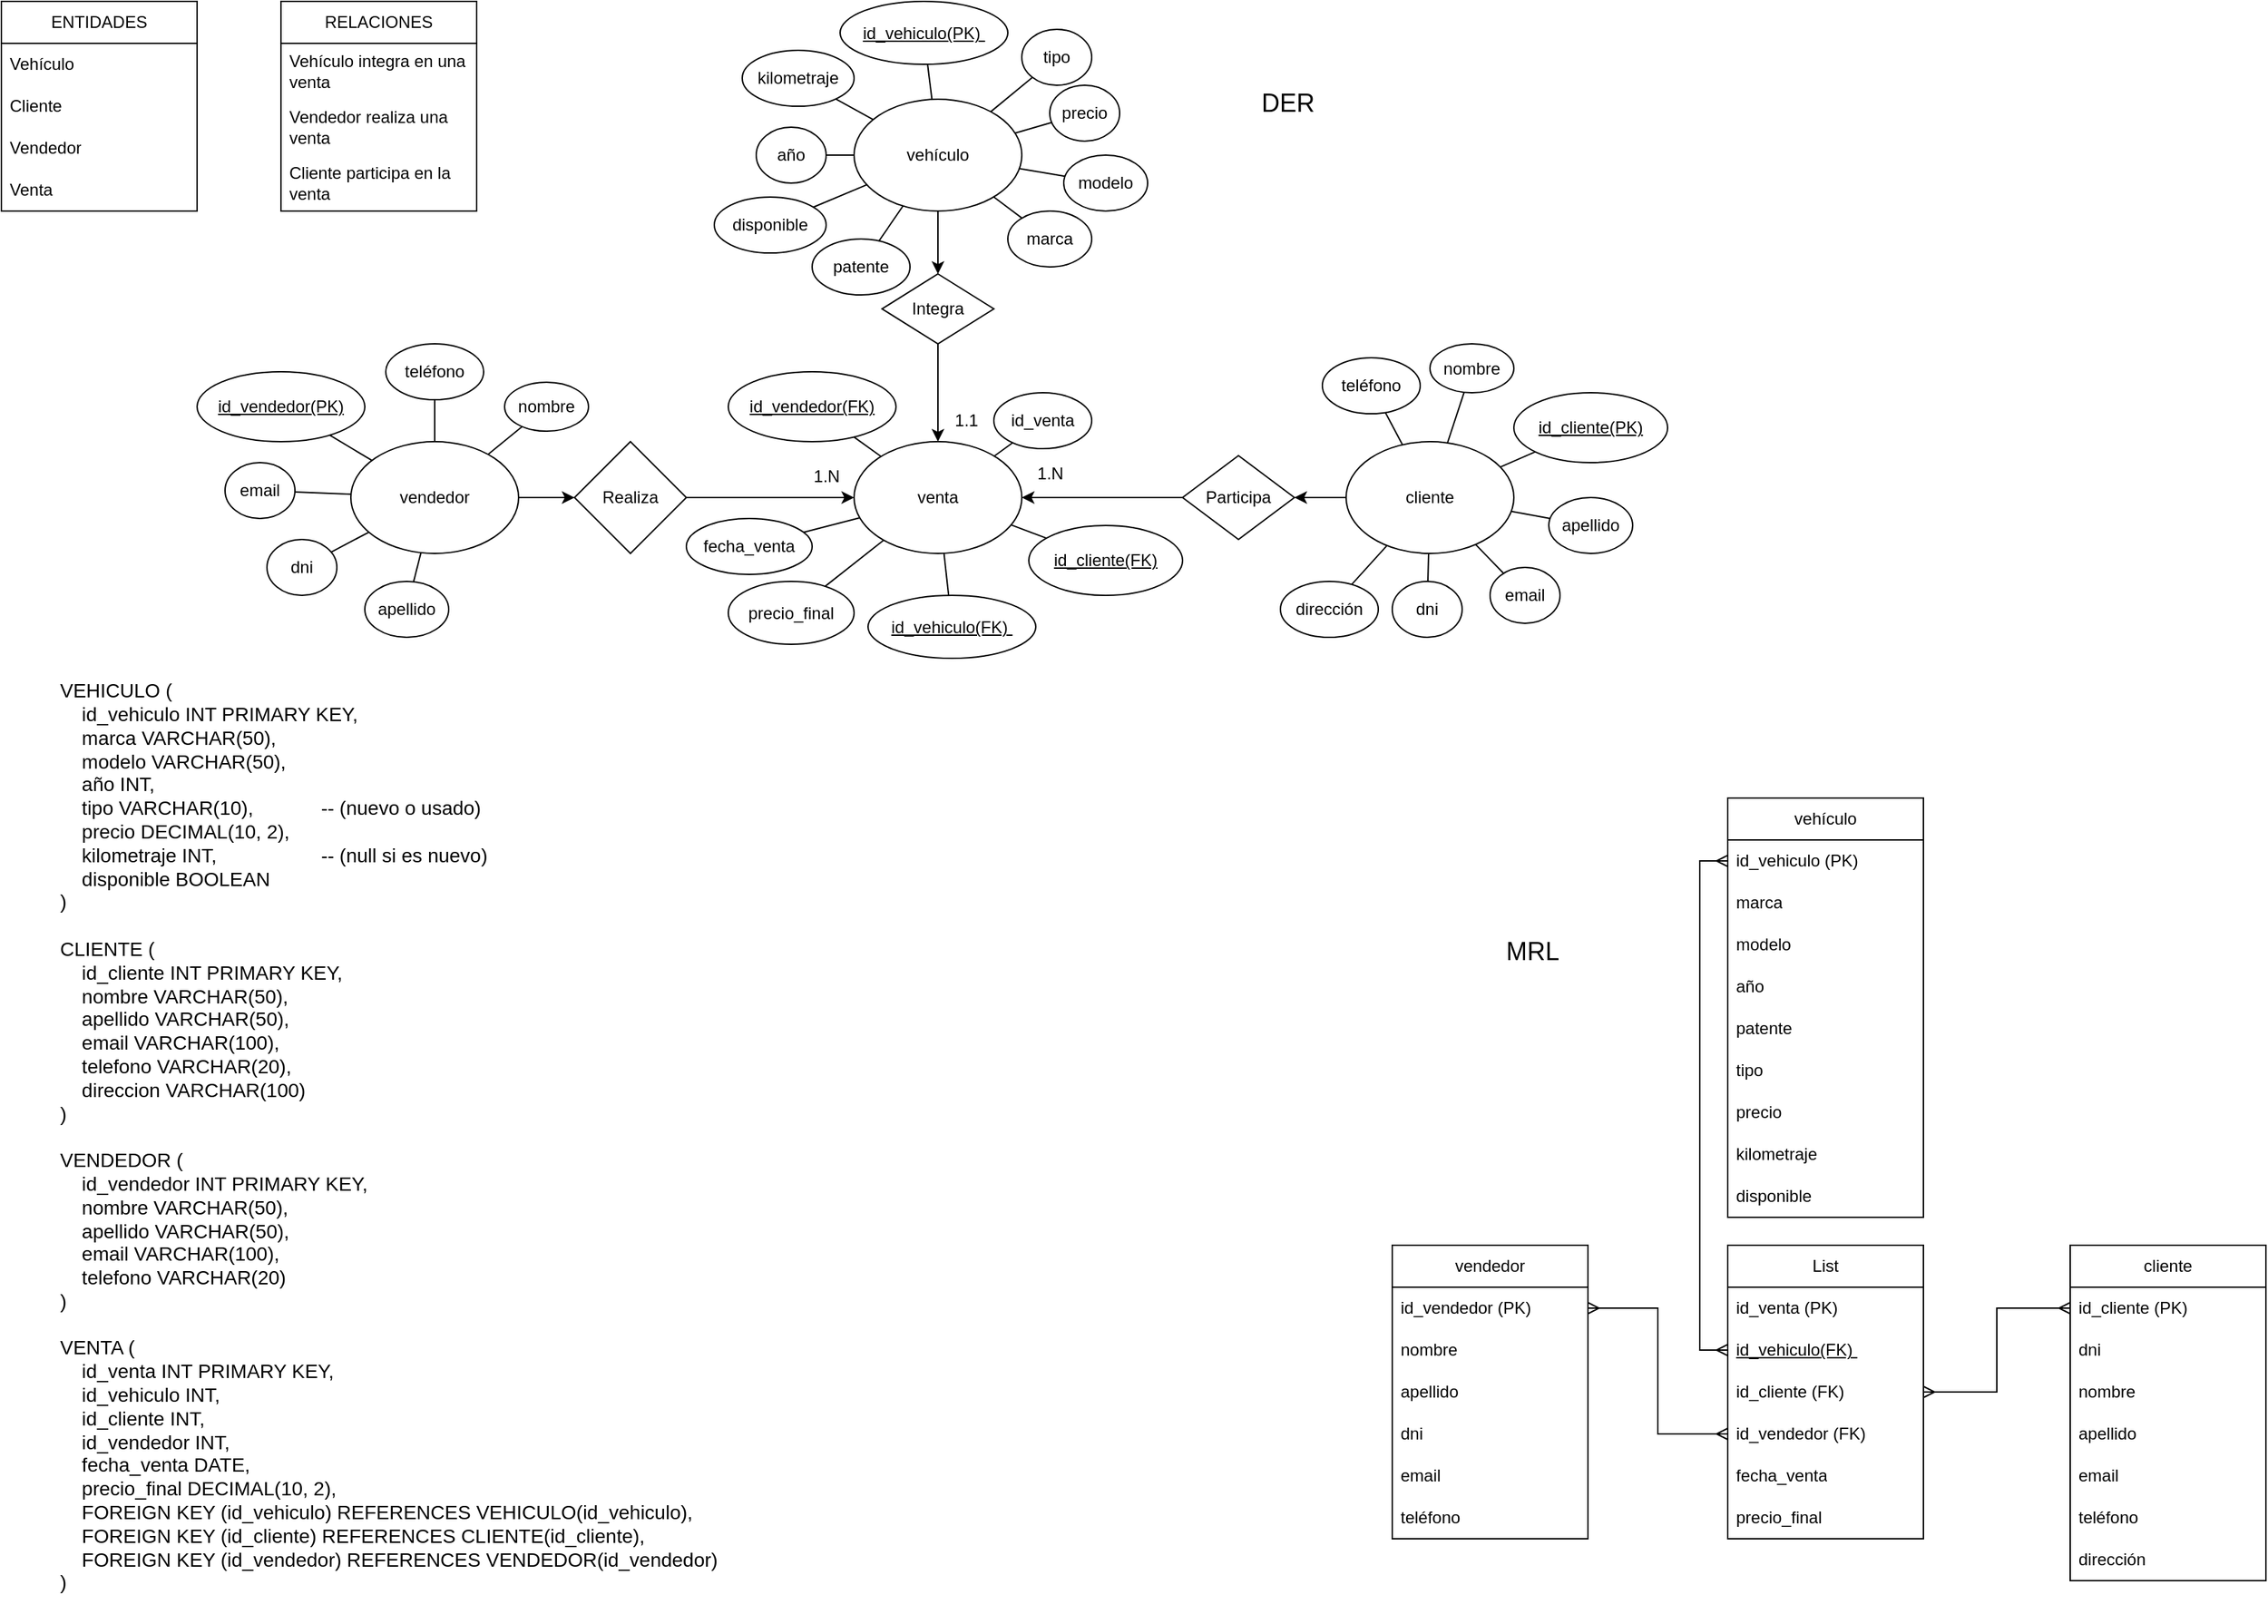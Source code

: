 <mxfile version="26.2.14">
  <diagram name="Página-1" id="pzfFOjKIq0o3fieDbZdi">
    <mxGraphModel grid="1" page="1" gridSize="10" guides="1" tooltips="1" connect="1" arrows="1" fold="1" pageScale="1" pageWidth="827" pageHeight="1169" math="0" shadow="0">
      <root>
        <mxCell id="0" />
        <mxCell id="1" parent="0" />
        <mxCell id="7cjEs38gQTCeYO4i3hD5-1" value="RELACIONES" style="swimlane;fontStyle=0;childLayout=stackLayout;horizontal=1;startSize=30;horizontalStack=0;resizeParent=1;resizeParentMax=0;resizeLast=0;collapsible=1;marginBottom=0;whiteSpace=wrap;html=1;" vertex="1" parent="1">
          <mxGeometry x="200" width="140" height="150" as="geometry" />
        </mxCell>
        <mxCell id="7cjEs38gQTCeYO4i3hD5-2" value="Vehículo integra en una venta" style="text;strokeColor=none;fillColor=none;align=left;verticalAlign=middle;spacingLeft=4;spacingRight=4;overflow=hidden;points=[[0,0.5],[1,0.5]];portConstraint=eastwest;rotatable=0;whiteSpace=wrap;html=1;" vertex="1" parent="7cjEs38gQTCeYO4i3hD5-1">
          <mxGeometry y="30" width="140" height="40" as="geometry" />
        </mxCell>
        <mxCell id="7cjEs38gQTCeYO4i3hD5-3" value="Vendedor realiza una venta" style="text;strokeColor=none;fillColor=none;align=left;verticalAlign=middle;spacingLeft=4;spacingRight=4;overflow=hidden;points=[[0,0.5],[1,0.5]];portConstraint=eastwest;rotatable=0;whiteSpace=wrap;html=1;" vertex="1" parent="7cjEs38gQTCeYO4i3hD5-1">
          <mxGeometry y="70" width="140" height="40" as="geometry" />
        </mxCell>
        <mxCell id="7cjEs38gQTCeYO4i3hD5-4" value="Cliente participa en la venta" style="text;strokeColor=none;fillColor=none;align=left;verticalAlign=middle;spacingLeft=4;spacingRight=4;overflow=hidden;points=[[0,0.5],[1,0.5]];portConstraint=eastwest;rotatable=0;whiteSpace=wrap;html=1;" vertex="1" parent="7cjEs38gQTCeYO4i3hD5-1">
          <mxGeometry y="110" width="140" height="40" as="geometry" />
        </mxCell>
        <mxCell id="7cjEs38gQTCeYO4i3hD5-5" value="ENTIDADES" style="swimlane;fontStyle=0;childLayout=stackLayout;horizontal=1;startSize=30;horizontalStack=0;resizeParent=1;resizeParentMax=0;resizeLast=0;collapsible=1;marginBottom=0;whiteSpace=wrap;html=1;" vertex="1" parent="1">
          <mxGeometry width="140" height="150" as="geometry" />
        </mxCell>
        <mxCell id="7cjEs38gQTCeYO4i3hD5-6" value="Vehículo&amp;nbsp;" style="text;strokeColor=none;fillColor=none;align=left;verticalAlign=middle;spacingLeft=4;spacingRight=4;overflow=hidden;points=[[0,0.5],[1,0.5]];portConstraint=eastwest;rotatable=0;whiteSpace=wrap;html=1;" vertex="1" parent="7cjEs38gQTCeYO4i3hD5-5">
          <mxGeometry y="30" width="140" height="30" as="geometry" />
        </mxCell>
        <mxCell id="7cjEs38gQTCeYO4i3hD5-7" value="Cliente" style="text;strokeColor=none;fillColor=none;align=left;verticalAlign=middle;spacingLeft=4;spacingRight=4;overflow=hidden;points=[[0,0.5],[1,0.5]];portConstraint=eastwest;rotatable=0;whiteSpace=wrap;html=1;" vertex="1" parent="7cjEs38gQTCeYO4i3hD5-5">
          <mxGeometry y="60" width="140" height="30" as="geometry" />
        </mxCell>
        <mxCell id="7cjEs38gQTCeYO4i3hD5-8" value="Vendedor" style="text;strokeColor=none;fillColor=none;align=left;verticalAlign=middle;spacingLeft=4;spacingRight=4;overflow=hidden;points=[[0,0.5],[1,0.5]];portConstraint=eastwest;rotatable=0;whiteSpace=wrap;html=1;" vertex="1" parent="7cjEs38gQTCeYO4i3hD5-5">
          <mxGeometry y="90" width="140" height="30" as="geometry" />
        </mxCell>
        <mxCell id="7cjEs38gQTCeYO4i3hD5-9" value="Venta" style="text;strokeColor=none;fillColor=none;align=left;verticalAlign=middle;spacingLeft=4;spacingRight=4;overflow=hidden;points=[[0,0.5],[1,0.5]];portConstraint=eastwest;rotatable=0;whiteSpace=wrap;html=1;" vertex="1" parent="7cjEs38gQTCeYO4i3hD5-5">
          <mxGeometry y="120" width="140" height="30" as="geometry" />
        </mxCell>
        <mxCell id="7cjEs38gQTCeYO4i3hD5-18" style="edgeStyle=orthogonalEdgeStyle;rounded=0;orthogonalLoop=1;jettySize=auto;html=1;" edge="1" parent="1" source="7cjEs38gQTCeYO4i3hD5-10" target="7cjEs38gQTCeYO4i3hD5-17">
          <mxGeometry relative="1" as="geometry" />
        </mxCell>
        <mxCell id="7cjEs38gQTCeYO4i3hD5-10" value="cliente" style="ellipse;whiteSpace=wrap;html=1;" vertex="1" parent="1">
          <mxGeometry x="962" y="315" width="120" height="80" as="geometry" />
        </mxCell>
        <mxCell id="7cjEs38gQTCeYO4i3hD5-15" style="edgeStyle=orthogonalEdgeStyle;rounded=0;orthogonalLoop=1;jettySize=auto;html=1;entryX=0.5;entryY=0;entryDx=0;entryDy=0;" edge="1" parent="1" source="7cjEs38gQTCeYO4i3hD5-11" target="7cjEs38gQTCeYO4i3hD5-14">
          <mxGeometry relative="1" as="geometry" />
        </mxCell>
        <mxCell id="7cjEs38gQTCeYO4i3hD5-11" value="vehículo" style="ellipse;whiteSpace=wrap;html=1;" vertex="1" parent="1">
          <mxGeometry x="610" y="70" width="120" height="80" as="geometry" />
        </mxCell>
        <mxCell id="7cjEs38gQTCeYO4i3hD5-12" value="venta" style="ellipse;whiteSpace=wrap;html=1;" vertex="1" parent="1">
          <mxGeometry x="610" y="315" width="120" height="80" as="geometry" />
        </mxCell>
        <mxCell id="7cjEs38gQTCeYO4i3hD5-22" style="edgeStyle=orthogonalEdgeStyle;rounded=0;orthogonalLoop=1;jettySize=auto;html=1;entryX=0;entryY=0.5;entryDx=0;entryDy=0;" edge="1" parent="1" source="7cjEs38gQTCeYO4i3hD5-13" target="7cjEs38gQTCeYO4i3hD5-21">
          <mxGeometry relative="1" as="geometry" />
        </mxCell>
        <mxCell id="7cjEs38gQTCeYO4i3hD5-13" value="vendedor" style="ellipse;whiteSpace=wrap;html=1;" vertex="1" parent="1">
          <mxGeometry x="250" y="315" width="120" height="80" as="geometry" />
        </mxCell>
        <mxCell id="7cjEs38gQTCeYO4i3hD5-16" style="edgeStyle=orthogonalEdgeStyle;rounded=0;orthogonalLoop=1;jettySize=auto;html=1;entryX=0.5;entryY=0;entryDx=0;entryDy=0;" edge="1" parent="1" source="7cjEs38gQTCeYO4i3hD5-14" target="7cjEs38gQTCeYO4i3hD5-12">
          <mxGeometry relative="1" as="geometry" />
        </mxCell>
        <mxCell id="7cjEs38gQTCeYO4i3hD5-14" value="Integra" style="rhombus;whiteSpace=wrap;html=1;" vertex="1" parent="1">
          <mxGeometry x="630" y="195" width="80" height="50" as="geometry" />
        </mxCell>
        <mxCell id="7cjEs38gQTCeYO4i3hD5-19" style="edgeStyle=orthogonalEdgeStyle;rounded=0;orthogonalLoop=1;jettySize=auto;html=1;" edge="1" parent="1" source="7cjEs38gQTCeYO4i3hD5-17" target="7cjEs38gQTCeYO4i3hD5-12">
          <mxGeometry relative="1" as="geometry" />
        </mxCell>
        <mxCell id="7cjEs38gQTCeYO4i3hD5-17" value="Participa" style="rhombus;whiteSpace=wrap;html=1;" vertex="1" parent="1">
          <mxGeometry x="845" y="325" width="80" height="60" as="geometry" />
        </mxCell>
        <mxCell id="7cjEs38gQTCeYO4i3hD5-23" style="edgeStyle=orthogonalEdgeStyle;rounded=0;orthogonalLoop=1;jettySize=auto;html=1;" edge="1" parent="1" source="7cjEs38gQTCeYO4i3hD5-21" target="7cjEs38gQTCeYO4i3hD5-12">
          <mxGeometry relative="1" as="geometry" />
        </mxCell>
        <mxCell id="7cjEs38gQTCeYO4i3hD5-21" value="Realiza" style="rhombus;whiteSpace=wrap;html=1;" vertex="1" parent="1">
          <mxGeometry x="410" y="315" width="80" height="80" as="geometry" />
        </mxCell>
        <mxCell id="7cjEs38gQTCeYO4i3hD5-24" value="&lt;u&gt;id_vehiculo(PK)&amp;nbsp;&lt;/u&gt;" style="ellipse;whiteSpace=wrap;html=1;" vertex="1" parent="1">
          <mxGeometry x="600" width="120" height="45" as="geometry" />
        </mxCell>
        <mxCell id="7cjEs38gQTCeYO4i3hD5-25" value="marca" style="ellipse;whiteSpace=wrap;html=1;" vertex="1" parent="1">
          <mxGeometry x="720" y="150" width="60" height="40" as="geometry" />
        </mxCell>
        <mxCell id="7cjEs38gQTCeYO4i3hD5-26" value="modelo" style="ellipse;whiteSpace=wrap;html=1;" vertex="1" parent="1">
          <mxGeometry x="760" y="110" width="60" height="40" as="geometry" />
        </mxCell>
        <mxCell id="7cjEs38gQTCeYO4i3hD5-27" value="año" style="ellipse;whiteSpace=wrap;html=1;" vertex="1" parent="1">
          <mxGeometry x="540" y="90" width="50" height="40" as="geometry" />
        </mxCell>
        <mxCell id="7cjEs38gQTCeYO4i3hD5-28" value="tipo" style="ellipse;whiteSpace=wrap;html=1;" vertex="1" parent="1">
          <mxGeometry x="730" y="20" width="50" height="40" as="geometry" />
        </mxCell>
        <mxCell id="7cjEs38gQTCeYO4i3hD5-29" value="precio" style="ellipse;whiteSpace=wrap;html=1;" vertex="1" parent="1">
          <mxGeometry x="750" y="60" width="50" height="40" as="geometry" />
        </mxCell>
        <mxCell id="7cjEs38gQTCeYO4i3hD5-30" value="kilometraje" style="ellipse;whiteSpace=wrap;html=1;" vertex="1" parent="1">
          <mxGeometry x="530" y="35" width="80" height="40" as="geometry" />
        </mxCell>
        <mxCell id="7cjEs38gQTCeYO4i3hD5-31" value="disponible" style="ellipse;whiteSpace=wrap;html=1;" vertex="1" parent="1">
          <mxGeometry x="510" y="140" width="80" height="40" as="geometry" />
        </mxCell>
        <mxCell id="7cjEs38gQTCeYO4i3hD5-32" value="" style="endArrow=none;html=1;rounded=0;" edge="1" parent="1" source="7cjEs38gQTCeYO4i3hD5-31" target="7cjEs38gQTCeYO4i3hD5-11">
          <mxGeometry width="50" height="50" relative="1" as="geometry">
            <mxPoint x="600" y="230" as="sourcePoint" />
            <mxPoint x="700" y="190" as="targetPoint" />
          </mxGeometry>
        </mxCell>
        <mxCell id="7cjEs38gQTCeYO4i3hD5-33" value="" style="endArrow=none;html=1;rounded=0;" edge="1" parent="1" source="7cjEs38gQTCeYO4i3hD5-25" target="7cjEs38gQTCeYO4i3hD5-11">
          <mxGeometry width="50" height="50" relative="1" as="geometry">
            <mxPoint x="610" y="240" as="sourcePoint" />
            <mxPoint x="710" y="200" as="targetPoint" />
          </mxGeometry>
        </mxCell>
        <mxCell id="7cjEs38gQTCeYO4i3hD5-34" value="" style="endArrow=none;html=1;rounded=0;" edge="1" parent="1" source="7cjEs38gQTCeYO4i3hD5-11" target="7cjEs38gQTCeYO4i3hD5-26">
          <mxGeometry width="50" height="50" relative="1" as="geometry">
            <mxPoint x="620" y="250" as="sourcePoint" />
            <mxPoint x="720" y="210" as="targetPoint" />
          </mxGeometry>
        </mxCell>
        <mxCell id="7cjEs38gQTCeYO4i3hD5-35" value="" style="endArrow=none;html=1;rounded=0;" edge="1" parent="1" source="7cjEs38gQTCeYO4i3hD5-29" target="7cjEs38gQTCeYO4i3hD5-11">
          <mxGeometry width="50" height="50" relative="1" as="geometry">
            <mxPoint x="630" y="260" as="sourcePoint" />
            <mxPoint x="730" y="220" as="targetPoint" />
          </mxGeometry>
        </mxCell>
        <mxCell id="7cjEs38gQTCeYO4i3hD5-36" value="" style="endArrow=none;html=1;rounded=0;" edge="1" parent="1" source="7cjEs38gQTCeYO4i3hD5-11" target="7cjEs38gQTCeYO4i3hD5-28">
          <mxGeometry width="50" height="50" relative="1" as="geometry">
            <mxPoint x="640" y="270" as="sourcePoint" />
            <mxPoint x="740" y="230" as="targetPoint" />
          </mxGeometry>
        </mxCell>
        <mxCell id="7cjEs38gQTCeYO4i3hD5-37" value="" style="endArrow=none;html=1;rounded=0;" edge="1" parent="1" source="7cjEs38gQTCeYO4i3hD5-11" target="7cjEs38gQTCeYO4i3hD5-24">
          <mxGeometry width="50" height="50" relative="1" as="geometry">
            <mxPoint x="650" y="280" as="sourcePoint" />
            <mxPoint x="750" y="240" as="targetPoint" />
          </mxGeometry>
        </mxCell>
        <mxCell id="7cjEs38gQTCeYO4i3hD5-38" value="" style="endArrow=none;html=1;rounded=0;" edge="1" parent="1" source="7cjEs38gQTCeYO4i3hD5-11" target="7cjEs38gQTCeYO4i3hD5-30">
          <mxGeometry width="50" height="50" relative="1" as="geometry">
            <mxPoint x="660" y="290" as="sourcePoint" />
            <mxPoint x="760" y="250" as="targetPoint" />
          </mxGeometry>
        </mxCell>
        <mxCell id="7cjEs38gQTCeYO4i3hD5-39" value="" style="endArrow=none;html=1;rounded=0;" edge="1" parent="1" source="7cjEs38gQTCeYO4i3hD5-11" target="7cjEs38gQTCeYO4i3hD5-27">
          <mxGeometry width="50" height="50" relative="1" as="geometry">
            <mxPoint x="670" y="300" as="sourcePoint" />
            <mxPoint x="770" y="260" as="targetPoint" />
          </mxGeometry>
        </mxCell>
        <mxCell id="7cjEs38gQTCeYO4i3hD5-40" value="&lt;u&gt;id_cliente(PK)&lt;/u&gt;" style="ellipse;whiteSpace=wrap;html=1;" vertex="1" parent="1">
          <mxGeometry x="1082" y="280" width="110" height="50" as="geometry" />
        </mxCell>
        <mxCell id="7cjEs38gQTCeYO4i3hD5-41" value="nombre" style="ellipse;whiteSpace=wrap;html=1;" vertex="1" parent="1">
          <mxGeometry x="1022" y="245" width="60" height="35" as="geometry" />
        </mxCell>
        <mxCell id="7cjEs38gQTCeYO4i3hD5-42" value="apellido" style="ellipse;whiteSpace=wrap;html=1;" vertex="1" parent="1">
          <mxGeometry x="1107" y="355" width="60" height="40" as="geometry" />
        </mxCell>
        <mxCell id="7cjEs38gQTCeYO4i3hD5-43" value="email" style="ellipse;whiteSpace=wrap;html=1;" vertex="1" parent="1">
          <mxGeometry x="1065" y="405" width="50" height="40" as="geometry" />
        </mxCell>
        <mxCell id="7cjEs38gQTCeYO4i3hD5-44" value="teléfono" style="ellipse;whiteSpace=wrap;html=1;" vertex="1" parent="1">
          <mxGeometry x="945" y="255" width="70" height="40" as="geometry" />
        </mxCell>
        <mxCell id="7cjEs38gQTCeYO4i3hD5-45" value="dni" style="ellipse;whiteSpace=wrap;html=1;" vertex="1" parent="1">
          <mxGeometry x="995" y="415" width="50" height="40" as="geometry" />
        </mxCell>
        <mxCell id="7cjEs38gQTCeYO4i3hD5-46" value="dirección" style="ellipse;whiteSpace=wrap;html=1;" vertex="1" parent="1">
          <mxGeometry x="915" y="415" width="70" height="40" as="geometry" />
        </mxCell>
        <mxCell id="7cjEs38gQTCeYO4i3hD5-49" value="" style="endArrow=none;html=1;rounded=0;" edge="1" parent="1" source="7cjEs38gQTCeYO4i3hD5-10" target="7cjEs38gQTCeYO4i3hD5-46">
          <mxGeometry width="50" height="50" relative="1" as="geometry">
            <mxPoint x="1025" y="345" as="sourcePoint" />
            <mxPoint x="1075" y="295" as="targetPoint" />
          </mxGeometry>
        </mxCell>
        <mxCell id="7cjEs38gQTCeYO4i3hD5-50" value="" style="endArrow=none;html=1;rounded=0;" edge="1" parent="1" source="7cjEs38gQTCeYO4i3hD5-10" target="7cjEs38gQTCeYO4i3hD5-44">
          <mxGeometry width="50" height="50" relative="1" as="geometry">
            <mxPoint x="1035" y="355" as="sourcePoint" />
            <mxPoint x="1085" y="305" as="targetPoint" />
          </mxGeometry>
        </mxCell>
        <mxCell id="7cjEs38gQTCeYO4i3hD5-51" value="" style="endArrow=none;html=1;rounded=0;" edge="1" parent="1" source="7cjEs38gQTCeYO4i3hD5-10" target="7cjEs38gQTCeYO4i3hD5-41">
          <mxGeometry width="50" height="50" relative="1" as="geometry">
            <mxPoint x="1045" y="365" as="sourcePoint" />
            <mxPoint x="1095" y="315" as="targetPoint" />
          </mxGeometry>
        </mxCell>
        <mxCell id="7cjEs38gQTCeYO4i3hD5-52" value="" style="endArrow=none;html=1;rounded=0;" edge="1" parent="1" source="7cjEs38gQTCeYO4i3hD5-10" target="7cjEs38gQTCeYO4i3hD5-40">
          <mxGeometry width="50" height="50" relative="1" as="geometry">
            <mxPoint x="1055" y="375" as="sourcePoint" />
            <mxPoint x="1105" y="325" as="targetPoint" />
          </mxGeometry>
        </mxCell>
        <mxCell id="7cjEs38gQTCeYO4i3hD5-53" value="" style="endArrow=none;html=1;rounded=0;" edge="1" parent="1" source="7cjEs38gQTCeYO4i3hD5-10" target="7cjEs38gQTCeYO4i3hD5-42">
          <mxGeometry width="50" height="50" relative="1" as="geometry">
            <mxPoint x="1065" y="385" as="sourcePoint" />
            <mxPoint x="1115" y="335" as="targetPoint" />
          </mxGeometry>
        </mxCell>
        <mxCell id="7cjEs38gQTCeYO4i3hD5-54" value="" style="endArrow=none;html=1;rounded=0;" edge="1" parent="1" source="7cjEs38gQTCeYO4i3hD5-43" target="7cjEs38gQTCeYO4i3hD5-10">
          <mxGeometry width="50" height="50" relative="1" as="geometry">
            <mxPoint x="1075" y="395" as="sourcePoint" />
            <mxPoint x="1125" y="345" as="targetPoint" />
          </mxGeometry>
        </mxCell>
        <mxCell id="7cjEs38gQTCeYO4i3hD5-55" value="" style="endArrow=none;html=1;rounded=0;" edge="1" parent="1" source="7cjEs38gQTCeYO4i3hD5-45" target="7cjEs38gQTCeYO4i3hD5-10">
          <mxGeometry width="50" height="50" relative="1" as="geometry">
            <mxPoint x="1085" y="405" as="sourcePoint" />
            <mxPoint x="1135" y="355" as="targetPoint" />
          </mxGeometry>
        </mxCell>
        <mxCell id="7cjEs38gQTCeYO4i3hD5-56" value="&lt;u&gt;id_vendedor(PK)&lt;/u&gt;" style="ellipse;whiteSpace=wrap;html=1;" vertex="1" parent="1">
          <mxGeometry x="140" y="265" width="120" height="50" as="geometry" />
        </mxCell>
        <mxCell id="7cjEs38gQTCeYO4i3hD5-58" value="teléfono" style="ellipse;whiteSpace=wrap;html=1;" vertex="1" parent="1">
          <mxGeometry x="275" y="245" width="70" height="40" as="geometry" />
        </mxCell>
        <mxCell id="7cjEs38gQTCeYO4i3hD5-59" value="nombre" style="ellipse;whiteSpace=wrap;html=1;" vertex="1" parent="1">
          <mxGeometry x="360" y="272.5" width="60" height="35" as="geometry" />
        </mxCell>
        <mxCell id="7cjEs38gQTCeYO4i3hD5-60" value="email" style="ellipse;whiteSpace=wrap;html=1;" vertex="1" parent="1">
          <mxGeometry x="160" y="330" width="50" height="40" as="geometry" />
        </mxCell>
        <mxCell id="7cjEs38gQTCeYO4i3hD5-61" value="apellido" style="ellipse;whiteSpace=wrap;html=1;" vertex="1" parent="1">
          <mxGeometry x="260" y="415" width="60" height="40" as="geometry" />
        </mxCell>
        <mxCell id="7cjEs38gQTCeYO4i3hD5-62" value="dni" style="ellipse;whiteSpace=wrap;html=1;" vertex="1" parent="1">
          <mxGeometry x="190" y="385" width="50" height="40" as="geometry" />
        </mxCell>
        <mxCell id="7cjEs38gQTCeYO4i3hD5-63" value="" style="endArrow=none;html=1;rounded=0;" edge="1" parent="1" source="7cjEs38gQTCeYO4i3hD5-13" target="7cjEs38gQTCeYO4i3hD5-59">
          <mxGeometry width="50" height="50" relative="1" as="geometry">
            <mxPoint x="620" y="345" as="sourcePoint" />
            <mxPoint x="670" y="295" as="targetPoint" />
          </mxGeometry>
        </mxCell>
        <mxCell id="7cjEs38gQTCeYO4i3hD5-64" value="" style="endArrow=none;html=1;rounded=0;" edge="1" parent="1" source="7cjEs38gQTCeYO4i3hD5-58" target="7cjEs38gQTCeYO4i3hD5-13">
          <mxGeometry width="50" height="50" relative="1" as="geometry">
            <mxPoint x="630" y="355" as="sourcePoint" />
            <mxPoint x="680" y="305" as="targetPoint" />
          </mxGeometry>
        </mxCell>
        <mxCell id="7cjEs38gQTCeYO4i3hD5-65" value="" style="endArrow=none;html=1;rounded=0;" edge="1" parent="1" source="7cjEs38gQTCeYO4i3hD5-56" target="7cjEs38gQTCeYO4i3hD5-13">
          <mxGeometry width="50" height="50" relative="1" as="geometry">
            <mxPoint x="640" y="365" as="sourcePoint" />
            <mxPoint x="690" y="315" as="targetPoint" />
          </mxGeometry>
        </mxCell>
        <mxCell id="7cjEs38gQTCeYO4i3hD5-66" value="" style="endArrow=none;html=1;rounded=0;" edge="1" parent="1" source="7cjEs38gQTCeYO4i3hD5-60" target="7cjEs38gQTCeYO4i3hD5-13">
          <mxGeometry width="50" height="50" relative="1" as="geometry">
            <mxPoint x="650" y="375" as="sourcePoint" />
            <mxPoint x="700" y="325" as="targetPoint" />
          </mxGeometry>
        </mxCell>
        <mxCell id="7cjEs38gQTCeYO4i3hD5-67" value="" style="endArrow=none;html=1;rounded=0;" edge="1" parent="1" source="7cjEs38gQTCeYO4i3hD5-62" target="7cjEs38gQTCeYO4i3hD5-13">
          <mxGeometry width="50" height="50" relative="1" as="geometry">
            <mxPoint x="660" y="385" as="sourcePoint" />
            <mxPoint x="710" y="335" as="targetPoint" />
          </mxGeometry>
        </mxCell>
        <mxCell id="7cjEs38gQTCeYO4i3hD5-68" value="" style="endArrow=none;html=1;rounded=0;" edge="1" parent="1" source="7cjEs38gQTCeYO4i3hD5-61" target="7cjEs38gQTCeYO4i3hD5-13">
          <mxGeometry width="50" height="50" relative="1" as="geometry">
            <mxPoint x="670" y="395" as="sourcePoint" />
            <mxPoint x="720" y="345" as="targetPoint" />
          </mxGeometry>
        </mxCell>
        <mxCell id="7cjEs38gQTCeYO4i3hD5-69" value="1.1" style="text;html=1;align=center;verticalAlign=middle;resizable=0;points=[];autosize=1;strokeColor=none;fillColor=none;" vertex="1" parent="1">
          <mxGeometry x="670" y="285" width="40" height="30" as="geometry" />
        </mxCell>
        <mxCell id="7cjEs38gQTCeYO4i3hD5-70" value="1.N" style="text;html=1;align=center;verticalAlign=middle;resizable=0;points=[];autosize=1;strokeColor=none;fillColor=none;" vertex="1" parent="1">
          <mxGeometry x="730" y="323" width="40" height="30" as="geometry" />
        </mxCell>
        <mxCell id="7cjEs38gQTCeYO4i3hD5-71" value="1.N" style="text;html=1;align=center;verticalAlign=middle;resizable=0;points=[];autosize=1;strokeColor=none;fillColor=none;" vertex="1" parent="1">
          <mxGeometry x="570" y="325" width="40" height="30" as="geometry" />
        </mxCell>
        <mxCell id="7cjEs38gQTCeYO4i3hD5-72" value="id_venta" style="ellipse;whiteSpace=wrap;html=1;" vertex="1" parent="1">
          <mxGeometry x="710" y="280" width="70" height="40" as="geometry" />
        </mxCell>
        <mxCell id="7cjEs38gQTCeYO4i3hD5-73" value="&lt;u&gt;id_vehiculo(FK)&amp;nbsp;&lt;/u&gt;" style="ellipse;whiteSpace=wrap;html=1;" vertex="1" parent="1">
          <mxGeometry x="620" y="425" width="120" height="45" as="geometry" />
        </mxCell>
        <mxCell id="7cjEs38gQTCeYO4i3hD5-74" value="&lt;u&gt;id_cliente(FK)&lt;/u&gt;" style="ellipse;whiteSpace=wrap;html=1;" vertex="1" parent="1">
          <mxGeometry x="735" y="375" width="110" height="50" as="geometry" />
        </mxCell>
        <mxCell id="7cjEs38gQTCeYO4i3hD5-75" value="&lt;u&gt;id_vendedor(FK)&lt;/u&gt;" style="ellipse;whiteSpace=wrap;html=1;" vertex="1" parent="1">
          <mxGeometry x="520" y="265" width="120" height="50" as="geometry" />
        </mxCell>
        <mxCell id="7cjEs38gQTCeYO4i3hD5-76" value="fecha_venta" style="ellipse;whiteSpace=wrap;html=1;" vertex="1" parent="1">
          <mxGeometry x="490" y="370" width="90" height="40" as="geometry" />
        </mxCell>
        <mxCell id="7cjEs38gQTCeYO4i3hD5-77" value="precio_final" style="ellipse;whiteSpace=wrap;html=1;" vertex="1" parent="1">
          <mxGeometry x="520" y="415" width="90" height="45" as="geometry" />
        </mxCell>
        <mxCell id="7cjEs38gQTCeYO4i3hD5-78" value="" style="endArrow=none;html=1;rounded=0;" edge="1" parent="1" source="7cjEs38gQTCeYO4i3hD5-75" target="7cjEs38gQTCeYO4i3hD5-12">
          <mxGeometry width="50" height="50" relative="1" as="geometry">
            <mxPoint x="580" y="355" as="sourcePoint" />
            <mxPoint x="630" y="305" as="targetPoint" />
          </mxGeometry>
        </mxCell>
        <mxCell id="7cjEs38gQTCeYO4i3hD5-79" value="" style="endArrow=none;html=1;rounded=0;" edge="1" parent="1" source="7cjEs38gQTCeYO4i3hD5-12" target="7cjEs38gQTCeYO4i3hD5-72">
          <mxGeometry width="50" height="50" relative="1" as="geometry">
            <mxPoint x="590" y="365" as="sourcePoint" />
            <mxPoint x="640" y="315" as="targetPoint" />
          </mxGeometry>
        </mxCell>
        <mxCell id="7cjEs38gQTCeYO4i3hD5-81" value="" style="endArrow=none;html=1;rounded=0;" edge="1" parent="1" source="7cjEs38gQTCeYO4i3hD5-12" target="7cjEs38gQTCeYO4i3hD5-74">
          <mxGeometry width="50" height="50" relative="1" as="geometry">
            <mxPoint x="600" y="375" as="sourcePoint" />
            <mxPoint x="650" y="325" as="targetPoint" />
          </mxGeometry>
        </mxCell>
        <mxCell id="7cjEs38gQTCeYO4i3hD5-82" value="" style="endArrow=none;html=1;rounded=0;" edge="1" parent="1" source="7cjEs38gQTCeYO4i3hD5-73" target="7cjEs38gQTCeYO4i3hD5-12">
          <mxGeometry width="50" height="50" relative="1" as="geometry">
            <mxPoint x="610" y="385" as="sourcePoint" />
            <mxPoint x="660" y="335" as="targetPoint" />
          </mxGeometry>
        </mxCell>
        <mxCell id="7cjEs38gQTCeYO4i3hD5-83" value="" style="endArrow=none;html=1;rounded=0;" edge="1" parent="1" source="7cjEs38gQTCeYO4i3hD5-77" target="7cjEs38gQTCeYO4i3hD5-12">
          <mxGeometry width="50" height="50" relative="1" as="geometry">
            <mxPoint x="620" y="395" as="sourcePoint" />
            <mxPoint x="670" y="345" as="targetPoint" />
          </mxGeometry>
        </mxCell>
        <mxCell id="7cjEs38gQTCeYO4i3hD5-84" value="" style="endArrow=none;html=1;rounded=0;" edge="1" parent="1" source="7cjEs38gQTCeYO4i3hD5-76" target="7cjEs38gQTCeYO4i3hD5-12">
          <mxGeometry width="50" height="50" relative="1" as="geometry">
            <mxPoint x="630" y="405" as="sourcePoint" />
            <mxPoint x="680" y="355" as="targetPoint" />
          </mxGeometry>
        </mxCell>
        <mxCell id="7cjEs38gQTCeYO4i3hD5-85" value="vehículo" style="swimlane;fontStyle=0;childLayout=stackLayout;horizontal=1;startSize=30;horizontalStack=0;resizeParent=1;resizeParentMax=0;resizeLast=0;collapsible=1;marginBottom=0;whiteSpace=wrap;html=1;" vertex="1" parent="1">
          <mxGeometry x="1235" y="570" width="140" height="300" as="geometry" />
        </mxCell>
        <mxCell id="7cjEs38gQTCeYO4i3hD5-86" value="id_vehiculo (PK)" style="text;strokeColor=none;fillColor=none;align=left;verticalAlign=middle;spacingLeft=4;spacingRight=4;overflow=hidden;points=[[0,0.5],[1,0.5]];portConstraint=eastwest;rotatable=0;whiteSpace=wrap;html=1;" vertex="1" parent="7cjEs38gQTCeYO4i3hD5-85">
          <mxGeometry y="30" width="140" height="30" as="geometry" />
        </mxCell>
        <mxCell id="7cjEs38gQTCeYO4i3hD5-87" value="marca" style="text;strokeColor=none;fillColor=none;align=left;verticalAlign=middle;spacingLeft=4;spacingRight=4;overflow=hidden;points=[[0,0.5],[1,0.5]];portConstraint=eastwest;rotatable=0;whiteSpace=wrap;html=1;" vertex="1" parent="7cjEs38gQTCeYO4i3hD5-85">
          <mxGeometry y="60" width="140" height="30" as="geometry" />
        </mxCell>
        <mxCell id="7cjEs38gQTCeYO4i3hD5-89" value="modelo" style="text;strokeColor=none;fillColor=none;align=left;verticalAlign=middle;spacingLeft=4;spacingRight=4;overflow=hidden;points=[[0,0.5],[1,0.5]];portConstraint=eastwest;rotatable=0;whiteSpace=wrap;html=1;" vertex="1" parent="7cjEs38gQTCeYO4i3hD5-85">
          <mxGeometry y="90" width="140" height="30" as="geometry" />
        </mxCell>
        <mxCell id="7cjEs38gQTCeYO4i3hD5-90" value="año" style="text;strokeColor=none;fillColor=none;align=left;verticalAlign=middle;spacingLeft=4;spacingRight=4;overflow=hidden;points=[[0,0.5],[1,0.5]];portConstraint=eastwest;rotatable=0;whiteSpace=wrap;html=1;" vertex="1" parent="7cjEs38gQTCeYO4i3hD5-85">
          <mxGeometry y="120" width="140" height="30" as="geometry" />
        </mxCell>
        <mxCell id="7cjEs38gQTCeYO4i3hD5-91" value="patente" style="text;strokeColor=none;fillColor=none;align=left;verticalAlign=middle;spacingLeft=4;spacingRight=4;overflow=hidden;points=[[0,0.5],[1,0.5]];portConstraint=eastwest;rotatable=0;whiteSpace=wrap;html=1;" vertex="1" parent="7cjEs38gQTCeYO4i3hD5-85">
          <mxGeometry y="150" width="140" height="30" as="geometry" />
        </mxCell>
        <mxCell id="7cjEs38gQTCeYO4i3hD5-92" value="tipo" style="text;strokeColor=none;fillColor=none;align=left;verticalAlign=middle;spacingLeft=4;spacingRight=4;overflow=hidden;points=[[0,0.5],[1,0.5]];portConstraint=eastwest;rotatable=0;whiteSpace=wrap;html=1;" vertex="1" parent="7cjEs38gQTCeYO4i3hD5-85">
          <mxGeometry y="180" width="140" height="30" as="geometry" />
        </mxCell>
        <mxCell id="7cjEs38gQTCeYO4i3hD5-96" value="precio" style="text;strokeColor=none;fillColor=none;align=left;verticalAlign=middle;spacingLeft=4;spacingRight=4;overflow=hidden;points=[[0,0.5],[1,0.5]];portConstraint=eastwest;rotatable=0;whiteSpace=wrap;html=1;" vertex="1" parent="7cjEs38gQTCeYO4i3hD5-85">
          <mxGeometry y="210" width="140" height="30" as="geometry" />
        </mxCell>
        <mxCell id="7cjEs38gQTCeYO4i3hD5-97" value="kilometraje" style="text;strokeColor=none;fillColor=none;align=left;verticalAlign=middle;spacingLeft=4;spacingRight=4;overflow=hidden;points=[[0,0.5],[1,0.5]];portConstraint=eastwest;rotatable=0;whiteSpace=wrap;html=1;" vertex="1" parent="7cjEs38gQTCeYO4i3hD5-85">
          <mxGeometry y="240" width="140" height="30" as="geometry" />
        </mxCell>
        <mxCell id="7cjEs38gQTCeYO4i3hD5-98" value="disponible" style="text;strokeColor=none;fillColor=none;align=left;verticalAlign=middle;spacingLeft=4;spacingRight=4;overflow=hidden;points=[[0,0.5],[1,0.5]];portConstraint=eastwest;rotatable=0;whiteSpace=wrap;html=1;" vertex="1" parent="7cjEs38gQTCeYO4i3hD5-85">
          <mxGeometry y="270" width="140" height="30" as="geometry" />
        </mxCell>
        <mxCell id="7cjEs38gQTCeYO4i3hD5-94" value="patente" style="ellipse;whiteSpace=wrap;html=1;" vertex="1" parent="1">
          <mxGeometry x="580" y="170" width="70" height="40" as="geometry" />
        </mxCell>
        <mxCell id="7cjEs38gQTCeYO4i3hD5-95" value="" style="endArrow=none;html=1;rounded=0;" edge="1" parent="1" source="7cjEs38gQTCeYO4i3hD5-94" target="7cjEs38gQTCeYO4i3hD5-11">
          <mxGeometry width="50" height="50" relative="1" as="geometry">
            <mxPoint x="591" y="157" as="sourcePoint" />
            <mxPoint x="629" y="141" as="targetPoint" />
          </mxGeometry>
        </mxCell>
        <mxCell id="7cjEs38gQTCeYO4i3hD5-99" value="vendedor" style="swimlane;fontStyle=0;childLayout=stackLayout;horizontal=1;startSize=30;horizontalStack=0;resizeParent=1;resizeParentMax=0;resizeLast=0;collapsible=1;marginBottom=0;whiteSpace=wrap;html=1;" vertex="1" parent="1">
          <mxGeometry x="995" y="890" width="140" height="210" as="geometry" />
        </mxCell>
        <mxCell id="7cjEs38gQTCeYO4i3hD5-100" value="id_vendedor (PK)" style="text;strokeColor=none;fillColor=none;align=left;verticalAlign=middle;spacingLeft=4;spacingRight=4;overflow=hidden;points=[[0,0.5],[1,0.5]];portConstraint=eastwest;rotatable=0;whiteSpace=wrap;html=1;" vertex="1" parent="7cjEs38gQTCeYO4i3hD5-99">
          <mxGeometry y="30" width="140" height="30" as="geometry" />
        </mxCell>
        <mxCell id="7cjEs38gQTCeYO4i3hD5-101" value="nombre" style="text;strokeColor=none;fillColor=none;align=left;verticalAlign=middle;spacingLeft=4;spacingRight=4;overflow=hidden;points=[[0,0.5],[1,0.5]];portConstraint=eastwest;rotatable=0;whiteSpace=wrap;html=1;" vertex="1" parent="7cjEs38gQTCeYO4i3hD5-99">
          <mxGeometry y="60" width="140" height="30" as="geometry" />
        </mxCell>
        <mxCell id="7cjEs38gQTCeYO4i3hD5-103" value="apellido" style="text;strokeColor=none;fillColor=none;align=left;verticalAlign=middle;spacingLeft=4;spacingRight=4;overflow=hidden;points=[[0,0.5],[1,0.5]];portConstraint=eastwest;rotatable=0;whiteSpace=wrap;html=1;" vertex="1" parent="7cjEs38gQTCeYO4i3hD5-99">
          <mxGeometry y="90" width="140" height="30" as="geometry" />
        </mxCell>
        <mxCell id="7cjEs38gQTCeYO4i3hD5-104" value="dni" style="text;strokeColor=none;fillColor=none;align=left;verticalAlign=middle;spacingLeft=4;spacingRight=4;overflow=hidden;points=[[0,0.5],[1,0.5]];portConstraint=eastwest;rotatable=0;whiteSpace=wrap;html=1;" vertex="1" parent="7cjEs38gQTCeYO4i3hD5-99">
          <mxGeometry y="120" width="140" height="30" as="geometry" />
        </mxCell>
        <mxCell id="7cjEs38gQTCeYO4i3hD5-105" value="email" style="text;strokeColor=none;fillColor=none;align=left;verticalAlign=middle;spacingLeft=4;spacingRight=4;overflow=hidden;points=[[0,0.5],[1,0.5]];portConstraint=eastwest;rotatable=0;whiteSpace=wrap;html=1;" vertex="1" parent="7cjEs38gQTCeYO4i3hD5-99">
          <mxGeometry y="150" width="140" height="30" as="geometry" />
        </mxCell>
        <mxCell id="7cjEs38gQTCeYO4i3hD5-106" value="teléfono" style="text;strokeColor=none;fillColor=none;align=left;verticalAlign=middle;spacingLeft=4;spacingRight=4;overflow=hidden;points=[[0,0.5],[1,0.5]];portConstraint=eastwest;rotatable=0;whiteSpace=wrap;html=1;" vertex="1" parent="7cjEs38gQTCeYO4i3hD5-99">
          <mxGeometry y="180" width="140" height="30" as="geometry" />
        </mxCell>
        <mxCell id="7cjEs38gQTCeYO4i3hD5-109" value="cliente" style="swimlane;fontStyle=0;childLayout=stackLayout;horizontal=1;startSize=30;horizontalStack=0;resizeParent=1;resizeParentMax=0;resizeLast=0;collapsible=1;marginBottom=0;whiteSpace=wrap;html=1;" vertex="1" parent="1">
          <mxGeometry x="1480" y="890" width="140" height="240" as="geometry" />
        </mxCell>
        <mxCell id="7cjEs38gQTCeYO4i3hD5-110" value="id_cliente (PK)" style="text;strokeColor=none;fillColor=none;align=left;verticalAlign=middle;spacingLeft=4;spacingRight=4;overflow=hidden;points=[[0,0.5],[1,0.5]];portConstraint=eastwest;rotatable=0;whiteSpace=wrap;html=1;" vertex="1" parent="7cjEs38gQTCeYO4i3hD5-109">
          <mxGeometry y="30" width="140" height="30" as="geometry" />
        </mxCell>
        <mxCell id="7cjEs38gQTCeYO4i3hD5-111" value="dni" style="text;strokeColor=none;fillColor=none;align=left;verticalAlign=middle;spacingLeft=4;spacingRight=4;overflow=hidden;points=[[0,0.5],[1,0.5]];portConstraint=eastwest;rotatable=0;whiteSpace=wrap;html=1;" vertex="1" parent="7cjEs38gQTCeYO4i3hD5-109">
          <mxGeometry y="60" width="140" height="30" as="geometry" />
        </mxCell>
        <mxCell id="7cjEs38gQTCeYO4i3hD5-112" value="nombre" style="text;strokeColor=none;fillColor=none;align=left;verticalAlign=middle;spacingLeft=4;spacingRight=4;overflow=hidden;points=[[0,0.5],[1,0.5]];portConstraint=eastwest;rotatable=0;whiteSpace=wrap;html=1;" vertex="1" parent="7cjEs38gQTCeYO4i3hD5-109">
          <mxGeometry y="90" width="140" height="30" as="geometry" />
        </mxCell>
        <mxCell id="7cjEs38gQTCeYO4i3hD5-113" value="apellido" style="text;strokeColor=none;fillColor=none;align=left;verticalAlign=middle;spacingLeft=4;spacingRight=4;overflow=hidden;points=[[0,0.5],[1,0.5]];portConstraint=eastwest;rotatable=0;whiteSpace=wrap;html=1;" vertex="1" parent="7cjEs38gQTCeYO4i3hD5-109">
          <mxGeometry y="120" width="140" height="30" as="geometry" />
        </mxCell>
        <mxCell id="7cjEs38gQTCeYO4i3hD5-114" value="email" style="text;strokeColor=none;fillColor=none;align=left;verticalAlign=middle;spacingLeft=4;spacingRight=4;overflow=hidden;points=[[0,0.5],[1,0.5]];portConstraint=eastwest;rotatable=0;whiteSpace=wrap;html=1;" vertex="1" parent="7cjEs38gQTCeYO4i3hD5-109">
          <mxGeometry y="150" width="140" height="30" as="geometry" />
        </mxCell>
        <mxCell id="7cjEs38gQTCeYO4i3hD5-115" value="teléfono" style="text;strokeColor=none;fillColor=none;align=left;verticalAlign=middle;spacingLeft=4;spacingRight=4;overflow=hidden;points=[[0,0.5],[1,0.5]];portConstraint=eastwest;rotatable=0;whiteSpace=wrap;html=1;" vertex="1" parent="7cjEs38gQTCeYO4i3hD5-109">
          <mxGeometry y="180" width="140" height="30" as="geometry" />
        </mxCell>
        <mxCell id="7cjEs38gQTCeYO4i3hD5-116" value="dirección" style="text;strokeColor=none;fillColor=none;align=left;verticalAlign=middle;spacingLeft=4;spacingRight=4;overflow=hidden;points=[[0,0.5],[1,0.5]];portConstraint=eastwest;rotatable=0;whiteSpace=wrap;html=1;" vertex="1" parent="7cjEs38gQTCeYO4i3hD5-109">
          <mxGeometry y="210" width="140" height="30" as="geometry" />
        </mxCell>
        <mxCell id="7cjEs38gQTCeYO4i3hD5-117" value="List" style="swimlane;fontStyle=0;childLayout=stackLayout;horizontal=1;startSize=30;horizontalStack=0;resizeParent=1;resizeParentMax=0;resizeLast=0;collapsible=1;marginBottom=0;whiteSpace=wrap;html=1;" vertex="1" parent="1">
          <mxGeometry x="1235" y="890" width="140" height="210" as="geometry" />
        </mxCell>
        <mxCell id="7cjEs38gQTCeYO4i3hD5-118" value="id_venta (PK)" style="text;strokeColor=none;fillColor=none;align=left;verticalAlign=middle;spacingLeft=4;spacingRight=4;overflow=hidden;points=[[0,0.5],[1,0.5]];portConstraint=eastwest;rotatable=0;whiteSpace=wrap;html=1;" vertex="1" parent="7cjEs38gQTCeYO4i3hD5-117">
          <mxGeometry y="30" width="140" height="30" as="geometry" />
        </mxCell>
        <mxCell id="7cjEs38gQTCeYO4i3hD5-123" value="&lt;u style=&quot;text-align: center;&quot;&gt;id_vehiculo(FK)&amp;nbsp;&lt;/u&gt;" style="text;strokeColor=none;fillColor=none;align=left;verticalAlign=middle;spacingLeft=4;spacingRight=4;overflow=hidden;points=[[0,0.5],[1,0.5]];portConstraint=eastwest;rotatable=0;whiteSpace=wrap;html=1;" vertex="1" parent="7cjEs38gQTCeYO4i3hD5-117">
          <mxGeometry y="60" width="140" height="30" as="geometry" />
        </mxCell>
        <mxCell id="7cjEs38gQTCeYO4i3hD5-119" value="id_cliente (FK)" style="text;strokeColor=none;fillColor=none;align=left;verticalAlign=middle;spacingLeft=4;spacingRight=4;overflow=hidden;points=[[0,0.5],[1,0.5]];portConstraint=eastwest;rotatable=0;whiteSpace=wrap;html=1;" vertex="1" parent="7cjEs38gQTCeYO4i3hD5-117">
          <mxGeometry y="90" width="140" height="30" as="geometry" />
        </mxCell>
        <mxCell id="7cjEs38gQTCeYO4i3hD5-120" value="id_vendedor (FK)" style="text;strokeColor=none;fillColor=none;align=left;verticalAlign=middle;spacingLeft=4;spacingRight=4;overflow=hidden;points=[[0,0.5],[1,0.5]];portConstraint=eastwest;rotatable=0;whiteSpace=wrap;html=1;" vertex="1" parent="7cjEs38gQTCeYO4i3hD5-117">
          <mxGeometry y="120" width="140" height="30" as="geometry" />
        </mxCell>
        <mxCell id="7cjEs38gQTCeYO4i3hD5-127" value="fecha_venta" style="text;strokeColor=none;fillColor=none;align=left;verticalAlign=middle;spacingLeft=4;spacingRight=4;overflow=hidden;points=[[0,0.5],[1,0.5]];portConstraint=eastwest;rotatable=0;whiteSpace=wrap;html=1;" vertex="1" parent="7cjEs38gQTCeYO4i3hD5-117">
          <mxGeometry y="150" width="140" height="30" as="geometry" />
        </mxCell>
        <mxCell id="7cjEs38gQTCeYO4i3hD5-128" value="precio_final" style="text;strokeColor=none;fillColor=none;align=left;verticalAlign=middle;spacingLeft=4;spacingRight=4;overflow=hidden;points=[[0,0.5],[1,0.5]];portConstraint=eastwest;rotatable=0;whiteSpace=wrap;html=1;" vertex="1" parent="7cjEs38gQTCeYO4i3hD5-117">
          <mxGeometry y="180" width="140" height="30" as="geometry" />
        </mxCell>
        <mxCell id="7cjEs38gQTCeYO4i3hD5-122" style="edgeStyle=orthogonalEdgeStyle;rounded=0;orthogonalLoop=1;jettySize=auto;html=1;exitX=0;exitY=0.5;exitDx=0;exitDy=0;entryX=0;entryY=0.5;entryDx=0;entryDy=0;startArrow=ERmany;startFill=0;endArrow=ERmany;endFill=0;" edge="1" parent="1" source="7cjEs38gQTCeYO4i3hD5-86" target="7cjEs38gQTCeYO4i3hD5-123">
          <mxGeometry relative="1" as="geometry">
            <mxPoint x="1005" y="575" as="sourcePoint" />
            <mxPoint x="865" y="725" as="targetPoint" />
          </mxGeometry>
        </mxCell>
        <mxCell id="7cjEs38gQTCeYO4i3hD5-126" style="edgeStyle=orthogonalEdgeStyle;rounded=0;orthogonalLoop=1;jettySize=auto;html=1;exitX=0;exitY=0.5;exitDx=0;exitDy=0;entryX=1;entryY=0.5;entryDx=0;entryDy=0;startArrow=ERmany;startFill=0;endArrow=ERmany;endFill=0;" edge="1" parent="1" source="7cjEs38gQTCeYO4i3hD5-110" target="7cjEs38gQTCeYO4i3hD5-119">
          <mxGeometry relative="1" as="geometry">
            <mxPoint x="995" y="565" as="sourcePoint" />
            <mxPoint x="855" y="715" as="targetPoint" />
          </mxGeometry>
        </mxCell>
        <mxCell id="7cjEs38gQTCeYO4i3hD5-130" style="edgeStyle=orthogonalEdgeStyle;rounded=0;orthogonalLoop=1;jettySize=auto;html=1;exitX=0;exitY=0.5;exitDx=0;exitDy=0;entryX=1;entryY=0.5;entryDx=0;entryDy=0;startArrow=ERmany;startFill=0;endArrow=ERmany;endFill=0;" edge="1" parent="1" source="7cjEs38gQTCeYO4i3hD5-120" target="7cjEs38gQTCeYO4i3hD5-100">
          <mxGeometry relative="1" as="geometry">
            <mxPoint x="995" y="565" as="sourcePoint" />
            <mxPoint x="855" y="715" as="targetPoint" />
          </mxGeometry>
        </mxCell>
        <mxCell id="7cjEs38gQTCeYO4i3hD5-131" value="&lt;div&gt;&lt;font style=&quot;font-size: 14px;&quot;&gt;VEHICULO (&lt;/font&gt;&lt;/div&gt;&lt;div&gt;&lt;font style=&quot;font-size: 14px;&quot;&gt;&amp;nbsp; &amp;nbsp; id_vehiculo INT PRIMARY KEY,&lt;/font&gt;&lt;/div&gt;&lt;div&gt;&lt;font style=&quot;font-size: 14px;&quot;&gt;&amp;nbsp; &amp;nbsp; marca VARCHAR(50),&lt;/font&gt;&lt;/div&gt;&lt;div&gt;&lt;font style=&quot;font-size: 14px;&quot;&gt;&amp;nbsp; &amp;nbsp; modelo VARCHAR(50),&lt;/font&gt;&lt;/div&gt;&lt;div&gt;&lt;font style=&quot;font-size: 14px;&quot;&gt;&amp;nbsp; &amp;nbsp; año INT,&lt;/font&gt;&lt;/div&gt;&lt;div&gt;&lt;font style=&quot;font-size: 14px;&quot;&gt;&amp;nbsp; &amp;nbsp; tipo VARCHAR(10), &lt;span style=&quot;white-space: pre;&quot;&gt;&#x9;&lt;/span&gt;&lt;span style=&quot;white-space: pre;&quot;&gt;&#x9;&lt;/span&gt;-- (nuevo o usado)&lt;/font&gt;&lt;/div&gt;&lt;div&gt;&lt;font style=&quot;font-size: 14px;&quot;&gt;&amp;nbsp; &amp;nbsp; precio DECIMAL(10, 2),&lt;/font&gt;&lt;/div&gt;&lt;div&gt;&lt;font style=&quot;font-size: 14px;&quot;&gt;&amp;nbsp; &amp;nbsp; kilometraje INT, &lt;span style=&quot;white-space: pre;&quot;&gt;&#x9;&lt;/span&gt;&lt;span style=&quot;white-space: pre;&quot;&gt;&#x9;&lt;/span&gt;&lt;span style=&quot;white-space: pre;&quot;&gt;&#x9;&lt;/span&gt;-- (null si es nuevo)&lt;/font&gt;&lt;/div&gt;&lt;div&gt;&lt;font style=&quot;font-size: 14px;&quot;&gt;&amp;nbsp; &amp;nbsp; disponible BOOLEAN&lt;/font&gt;&lt;/div&gt;&lt;div&gt;&lt;font style=&quot;font-size: 14px;&quot;&gt;)&lt;/font&gt;&lt;/div&gt;&lt;div&gt;&lt;font style=&quot;font-size: 14px;&quot;&gt;&lt;br&gt;&lt;/font&gt;&lt;/div&gt;&lt;div&gt;&lt;font style=&quot;font-size: 14px;&quot;&gt;CLIENTE (&lt;/font&gt;&lt;/div&gt;&lt;div&gt;&lt;font style=&quot;font-size: 14px;&quot;&gt;&amp;nbsp; &amp;nbsp; id_cliente INT PRIMARY KEY,&lt;/font&gt;&lt;/div&gt;&lt;div&gt;&lt;font style=&quot;font-size: 14px;&quot;&gt;&amp;nbsp; &amp;nbsp; nombre VARCHAR(50),&lt;/font&gt;&lt;/div&gt;&lt;div&gt;&lt;font style=&quot;font-size: 14px;&quot;&gt;&amp;nbsp; &amp;nbsp; apellido VARCHAR(50),&lt;/font&gt;&lt;/div&gt;&lt;div&gt;&lt;font style=&quot;font-size: 14px;&quot;&gt;&amp;nbsp; &amp;nbsp; email VARCHAR(100),&lt;/font&gt;&lt;/div&gt;&lt;div&gt;&lt;font style=&quot;font-size: 14px;&quot;&gt;&amp;nbsp; &amp;nbsp; telefono VARCHAR(20),&lt;/font&gt;&lt;/div&gt;&lt;div&gt;&lt;font style=&quot;font-size: 14px;&quot;&gt;&amp;nbsp; &amp;nbsp; direccion VARCHAR(100)&lt;/font&gt;&lt;/div&gt;&lt;div&gt;&lt;font style=&quot;font-size: 14px;&quot;&gt;)&lt;/font&gt;&lt;/div&gt;&lt;div&gt;&lt;font style=&quot;font-size: 14px;&quot;&gt;&lt;br&gt;&lt;/font&gt;&lt;/div&gt;&lt;div&gt;&lt;font style=&quot;font-size: 14px;&quot;&gt;VENDEDOR (&lt;/font&gt;&lt;/div&gt;&lt;div&gt;&lt;font style=&quot;font-size: 14px;&quot;&gt;&amp;nbsp; &amp;nbsp; id_vendedor INT PRIMARY KEY,&lt;/font&gt;&lt;/div&gt;&lt;div&gt;&lt;font style=&quot;font-size: 14px;&quot;&gt;&amp;nbsp; &amp;nbsp; nombre VARCHAR(50),&lt;/font&gt;&lt;/div&gt;&lt;div&gt;&lt;font style=&quot;font-size: 14px;&quot;&gt;&amp;nbsp; &amp;nbsp; apellido VARCHAR(50),&lt;/font&gt;&lt;/div&gt;&lt;div&gt;&lt;font style=&quot;font-size: 14px;&quot;&gt;&amp;nbsp; &amp;nbsp; email VARCHAR(100),&lt;/font&gt;&lt;/div&gt;&lt;div&gt;&lt;font style=&quot;font-size: 14px;&quot;&gt;&amp;nbsp; &amp;nbsp; telefono VARCHAR(20)&lt;/font&gt;&lt;/div&gt;&lt;div&gt;&lt;font style=&quot;font-size: 14px;&quot;&gt;)&lt;/font&gt;&lt;/div&gt;&lt;div&gt;&lt;font style=&quot;font-size: 14px;&quot;&gt;&lt;br&gt;&lt;/font&gt;&lt;/div&gt;&lt;div&gt;&lt;font style=&quot;font-size: 14px;&quot;&gt;VENTA (&lt;/font&gt;&lt;/div&gt;&lt;div&gt;&lt;font style=&quot;font-size: 14px;&quot;&gt;&amp;nbsp; &amp;nbsp; id_venta INT PRIMARY KEY,&lt;/font&gt;&lt;/div&gt;&lt;div&gt;&lt;font style=&quot;font-size: 14px;&quot;&gt;&amp;nbsp; &amp;nbsp; id_vehiculo INT,&lt;/font&gt;&lt;/div&gt;&lt;div&gt;&lt;font style=&quot;font-size: 14px;&quot;&gt;&amp;nbsp; &amp;nbsp; id_cliente INT,&lt;/font&gt;&lt;/div&gt;&lt;div&gt;&lt;font style=&quot;font-size: 14px;&quot;&gt;&amp;nbsp; &amp;nbsp; id_vendedor INT,&lt;/font&gt;&lt;/div&gt;&lt;div&gt;&lt;font style=&quot;font-size: 14px;&quot;&gt;&amp;nbsp; &amp;nbsp; fecha_venta DATE,&lt;/font&gt;&lt;/div&gt;&lt;div&gt;&lt;font style=&quot;font-size: 14px;&quot;&gt;&amp;nbsp; &amp;nbsp; precio_final DECIMAL(10, 2),&lt;/font&gt;&lt;/div&gt;&lt;div&gt;&lt;font style=&quot;font-size: 14px;&quot;&gt;&amp;nbsp; &amp;nbsp; FOREIGN KEY (id_vehiculo) REFERENCES VEHICULO(id_vehiculo),&lt;/font&gt;&lt;/div&gt;&lt;div&gt;&lt;font style=&quot;font-size: 14px;&quot;&gt;&amp;nbsp; &amp;nbsp; FOREIGN KEY (id_cliente) REFERENCES CLIENTE(id_cliente),&lt;/font&gt;&lt;/div&gt;&lt;div&gt;&lt;font style=&quot;font-size: 14px;&quot;&gt;&amp;nbsp; &amp;nbsp; FOREIGN KEY (id_vendedor) REFERENCES VENDEDOR(id_vendedor)&lt;/font&gt;&lt;/div&gt;&lt;div&gt;&lt;font style=&quot;font-size: 14px;&quot;&gt;)&lt;/font&gt;&lt;/div&gt;&lt;div&gt;&lt;br&gt;&lt;/div&gt;" style="text;html=1;align=left;verticalAlign=middle;resizable=0;points=[];autosize=1;strokeColor=none;fillColor=none;fontSize=13;" vertex="1" parent="1">
          <mxGeometry x="40" y="480" width="490" height="680" as="geometry" />
        </mxCell>
        <mxCell id="7cjEs38gQTCeYO4i3hD5-135" value="&lt;span style=&quot;font-size: 18px;&quot;&gt;DER&lt;/span&gt;" style="text;html=1;align=center;verticalAlign=middle;resizable=0;points=[];autosize=1;strokeColor=none;fillColor=none;" vertex="1" parent="1">
          <mxGeometry x="890" y="53" width="60" height="40" as="geometry" />
        </mxCell>
        <mxCell id="7cjEs38gQTCeYO4i3hD5-136" value="&lt;span style=&quot;font-size: 18px;&quot;&gt;MRL&lt;/span&gt;" style="text;html=1;align=center;verticalAlign=middle;resizable=0;points=[];autosize=1;strokeColor=none;fillColor=none;" vertex="1" parent="1">
          <mxGeometry x="1065" y="660" width="60" height="40" as="geometry" />
        </mxCell>
      </root>
    </mxGraphModel>
  </diagram>
</mxfile>
